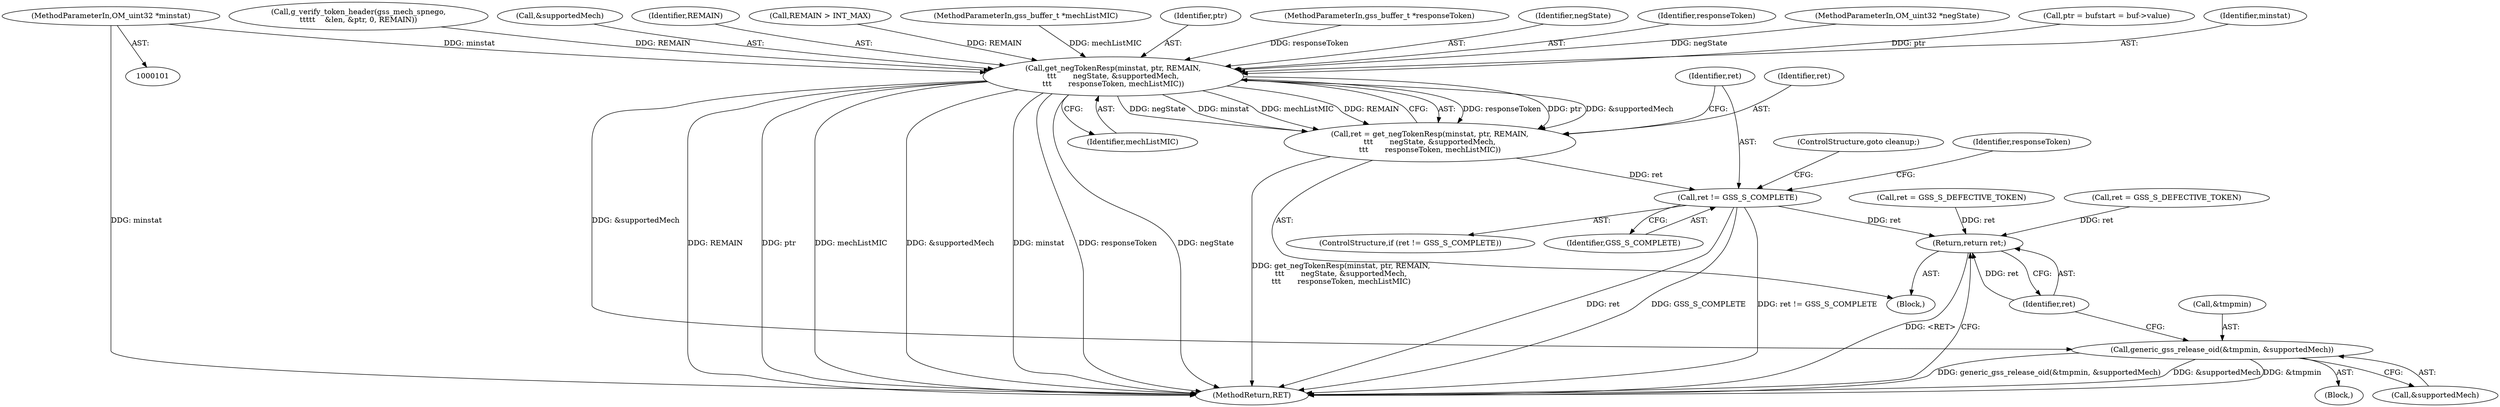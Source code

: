 digraph "0_krb5_a7886f0ed1277c69142b14a2c6629175a6331edc@pointer" {
"1000102" [label="(MethodParameterIn,OM_uint32 *minstat)"];
"1000198" [label="(Call,get_negTokenResp(minstat, ptr, REMAIN,\n\t\t\t       negState, &supportedMech,\n\t\t\t       responseToken, mechListMIC))"];
"1000196" [label="(Call,ret = get_negTokenResp(minstat, ptr, REMAIN,\n\t\t\t       negState, &supportedMech,\n\t\t\t       responseToken, mechListMIC))"];
"1000208" [label="(Call,ret != GSS_S_COMPLETE)"];
"1000260" [label="(Return,return ret;)"];
"1000255" [label="(Call,generic_gss_release_oid(&tmpmin, &supportedMech))"];
"1000261" [label="(Identifier,ret)"];
"1000169" [label="(Call,g_verify_token_header(gss_mech_spnego,\n\t\t\t\t\t    &len, &ptr, 0, REMAIN))"];
"1000223" [label="(Call,ret = GSS_S_DEFECTIVE_TOKEN)"];
"1000256" [label="(Call,&tmpmin)"];
"1000203" [label="(Call,&supportedMech)"];
"1000102" [label="(MethodParameterIn,OM_uint32 *minstat)"];
"1000201" [label="(Identifier,REMAIN)"];
"1000210" [label="(Identifier,GSS_S_COMPLETE)"];
"1000198" [label="(Call,get_negTokenResp(minstat, ptr, REMAIN,\n\t\t\t       negState, &supportedMech,\n\t\t\t       responseToken, mechListMIC))"];
"1000156" [label="(Call,REMAIN > INT_MAX)"];
"1000262" [label="(MethodReturn,RET)"];
"1000106" [label="(MethodParameterIn,gss_buffer_t *mechListMIC)"];
"1000255" [label="(Call,generic_gss_release_oid(&tmpmin, &supportedMech))"];
"1000206" [label="(Identifier,mechListMIC)"];
"1000196" [label="(Call,ret = get_negTokenResp(minstat, ptr, REMAIN,\n\t\t\t       negState, &supportedMech,\n\t\t\t       responseToken, mechListMIC))"];
"1000209" [label="(Identifier,ret)"];
"1000109" [label="(Block,)"];
"1000200" [label="(Identifier,ptr)"];
"1000105" [label="(MethodParameterIn,gss_buffer_t *responseToken)"];
"1000202" [label="(Identifier,negState)"];
"1000211" [label="(ControlStructure,goto cleanup;)"];
"1000258" [label="(Call,&supportedMech)"];
"1000205" [label="(Identifier,responseToken)"];
"1000232" [label="(Call,ret = GSS_S_DEFECTIVE_TOKEN)"];
"1000107" [label="(MethodParameterIn,OM_uint32 *negState)"];
"1000254" [label="(Block,)"];
"1000260" [label="(Return,return ret;)"];
"1000148" [label="(Call,ptr = bufstart = buf->value)"];
"1000199" [label="(Identifier,minstat)"];
"1000197" [label="(Identifier,ret)"];
"1000208" [label="(Call,ret != GSS_S_COMPLETE)"];
"1000207" [label="(ControlStructure,if (ret != GSS_S_COMPLETE))"];
"1000216" [label="(Identifier,responseToken)"];
"1000102" -> "1000101"  [label="AST: "];
"1000102" -> "1000262"  [label="DDG: minstat"];
"1000102" -> "1000198"  [label="DDG: minstat"];
"1000198" -> "1000196"  [label="AST: "];
"1000198" -> "1000206"  [label="CFG: "];
"1000199" -> "1000198"  [label="AST: "];
"1000200" -> "1000198"  [label="AST: "];
"1000201" -> "1000198"  [label="AST: "];
"1000202" -> "1000198"  [label="AST: "];
"1000203" -> "1000198"  [label="AST: "];
"1000205" -> "1000198"  [label="AST: "];
"1000206" -> "1000198"  [label="AST: "];
"1000196" -> "1000198"  [label="CFG: "];
"1000198" -> "1000262"  [label="DDG: REMAIN"];
"1000198" -> "1000262"  [label="DDG: ptr"];
"1000198" -> "1000262"  [label="DDG: mechListMIC"];
"1000198" -> "1000262"  [label="DDG: &supportedMech"];
"1000198" -> "1000262"  [label="DDG: minstat"];
"1000198" -> "1000262"  [label="DDG: responseToken"];
"1000198" -> "1000262"  [label="DDG: negState"];
"1000198" -> "1000196"  [label="DDG: responseToken"];
"1000198" -> "1000196"  [label="DDG: ptr"];
"1000198" -> "1000196"  [label="DDG: &supportedMech"];
"1000198" -> "1000196"  [label="DDG: negState"];
"1000198" -> "1000196"  [label="DDG: minstat"];
"1000198" -> "1000196"  [label="DDG: mechListMIC"];
"1000198" -> "1000196"  [label="DDG: REMAIN"];
"1000148" -> "1000198"  [label="DDG: ptr"];
"1000156" -> "1000198"  [label="DDG: REMAIN"];
"1000169" -> "1000198"  [label="DDG: REMAIN"];
"1000107" -> "1000198"  [label="DDG: negState"];
"1000105" -> "1000198"  [label="DDG: responseToken"];
"1000106" -> "1000198"  [label="DDG: mechListMIC"];
"1000198" -> "1000255"  [label="DDG: &supportedMech"];
"1000196" -> "1000109"  [label="AST: "];
"1000197" -> "1000196"  [label="AST: "];
"1000209" -> "1000196"  [label="CFG: "];
"1000196" -> "1000262"  [label="DDG: get_negTokenResp(minstat, ptr, REMAIN,\n\t\t\t       negState, &supportedMech,\n\t\t\t       responseToken, mechListMIC)"];
"1000196" -> "1000208"  [label="DDG: ret"];
"1000208" -> "1000207"  [label="AST: "];
"1000208" -> "1000210"  [label="CFG: "];
"1000209" -> "1000208"  [label="AST: "];
"1000210" -> "1000208"  [label="AST: "];
"1000211" -> "1000208"  [label="CFG: "];
"1000216" -> "1000208"  [label="CFG: "];
"1000208" -> "1000262"  [label="DDG: ret"];
"1000208" -> "1000262"  [label="DDG: GSS_S_COMPLETE"];
"1000208" -> "1000262"  [label="DDG: ret != GSS_S_COMPLETE"];
"1000208" -> "1000260"  [label="DDG: ret"];
"1000260" -> "1000109"  [label="AST: "];
"1000260" -> "1000261"  [label="CFG: "];
"1000261" -> "1000260"  [label="AST: "];
"1000262" -> "1000260"  [label="CFG: "];
"1000260" -> "1000262"  [label="DDG: <RET>"];
"1000261" -> "1000260"  [label="DDG: ret"];
"1000232" -> "1000260"  [label="DDG: ret"];
"1000223" -> "1000260"  [label="DDG: ret"];
"1000255" -> "1000254"  [label="AST: "];
"1000255" -> "1000258"  [label="CFG: "];
"1000256" -> "1000255"  [label="AST: "];
"1000258" -> "1000255"  [label="AST: "];
"1000261" -> "1000255"  [label="CFG: "];
"1000255" -> "1000262"  [label="DDG: generic_gss_release_oid(&tmpmin, &supportedMech)"];
"1000255" -> "1000262"  [label="DDG: &supportedMech"];
"1000255" -> "1000262"  [label="DDG: &tmpmin"];
}
